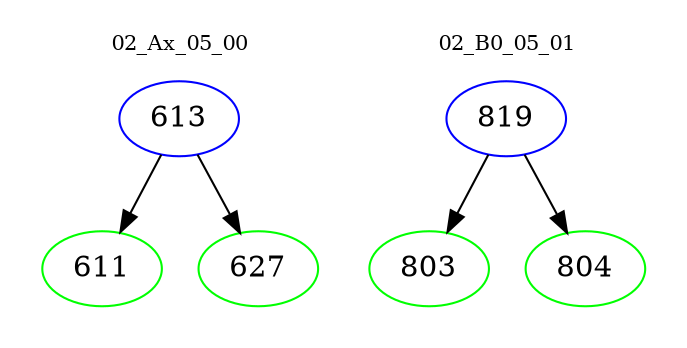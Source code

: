 digraph{
subgraph cluster_0 {
color = white
label = "02_Ax_05_00";
fontsize=10;
T0_613 [label="613", color="blue"]
T0_613 -> T0_611 [color="black"]
T0_611 [label="611", color="green"]
T0_613 -> T0_627 [color="black"]
T0_627 [label="627", color="green"]
}
subgraph cluster_1 {
color = white
label = "02_B0_05_01";
fontsize=10;
T1_819 [label="819", color="blue"]
T1_819 -> T1_803 [color="black"]
T1_803 [label="803", color="green"]
T1_819 -> T1_804 [color="black"]
T1_804 [label="804", color="green"]
}
}
